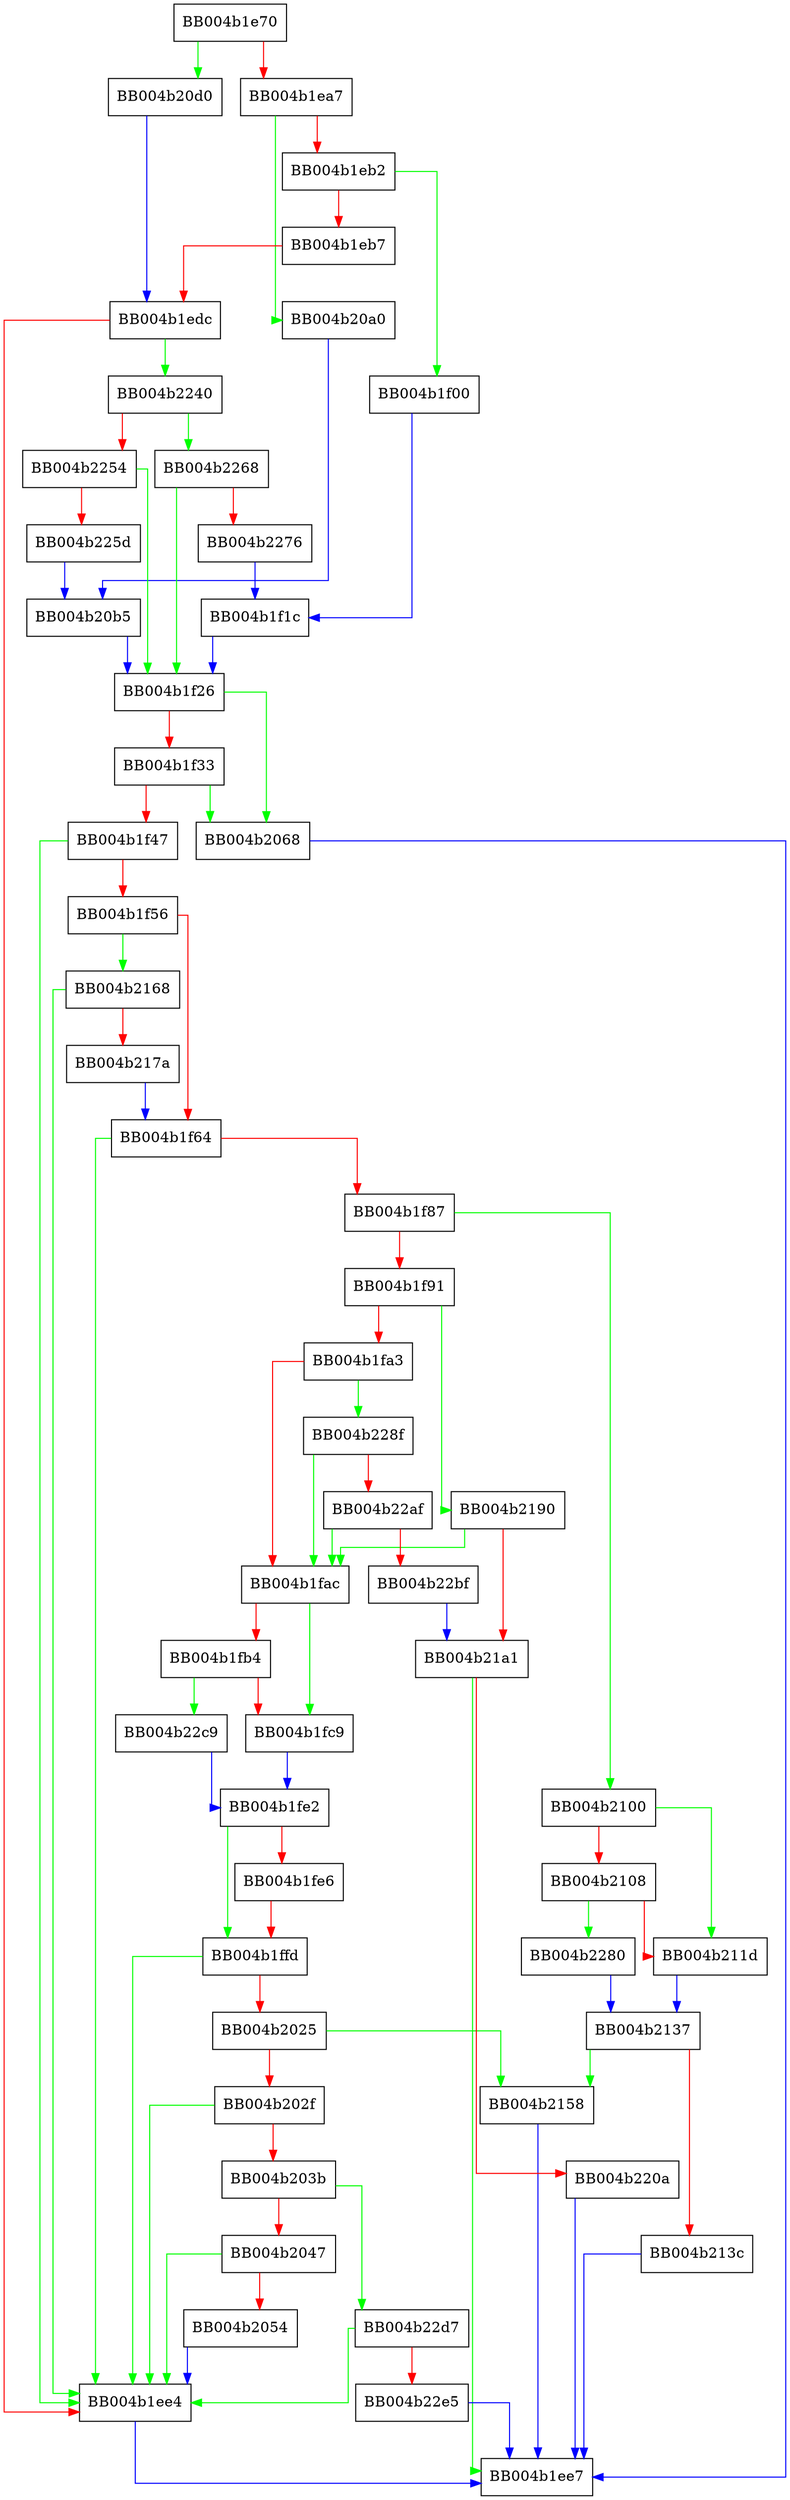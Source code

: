 digraph ossl_quic_peek {
  node [shape="box"];
  graph [splines=ortho];
  BB004b1e70 -> BB004b20d0 [color="green"];
  BB004b1e70 -> BB004b1ea7 [color="red"];
  BB004b1ea7 -> BB004b20a0 [color="green"];
  BB004b1ea7 -> BB004b1eb2 [color="red"];
  BB004b1eb2 -> BB004b1f00 [color="green"];
  BB004b1eb2 -> BB004b1eb7 [color="red"];
  BB004b1eb7 -> BB004b1edc [color="red"];
  BB004b1edc -> BB004b2240 [color="green"];
  BB004b1edc -> BB004b1ee4 [color="red"];
  BB004b1ee4 -> BB004b1ee7 [color="blue"];
  BB004b1f00 -> BB004b1f1c [color="blue"];
  BB004b1f1c -> BB004b1f26 [color="blue"];
  BB004b1f26 -> BB004b2068 [color="green"];
  BB004b1f26 -> BB004b1f33 [color="red"];
  BB004b1f33 -> BB004b2068 [color="green"];
  BB004b1f33 -> BB004b1f47 [color="red"];
  BB004b1f47 -> BB004b1ee4 [color="green"];
  BB004b1f47 -> BB004b1f56 [color="red"];
  BB004b1f56 -> BB004b2168 [color="green"];
  BB004b1f56 -> BB004b1f64 [color="red"];
  BB004b1f64 -> BB004b1ee4 [color="green"];
  BB004b1f64 -> BB004b1f87 [color="red"];
  BB004b1f87 -> BB004b2100 [color="green"];
  BB004b1f87 -> BB004b1f91 [color="red"];
  BB004b1f91 -> BB004b2190 [color="green"];
  BB004b1f91 -> BB004b1fa3 [color="red"];
  BB004b1fa3 -> BB004b228f [color="green"];
  BB004b1fa3 -> BB004b1fac [color="red"];
  BB004b1fac -> BB004b1fc9 [color="green"];
  BB004b1fac -> BB004b1fb4 [color="red"];
  BB004b1fb4 -> BB004b22c9 [color="green"];
  BB004b1fb4 -> BB004b1fc9 [color="red"];
  BB004b1fc9 -> BB004b1fe2 [color="blue"];
  BB004b1fe2 -> BB004b1ffd [color="green"];
  BB004b1fe2 -> BB004b1fe6 [color="red"];
  BB004b1fe6 -> BB004b1ffd [color="red"];
  BB004b1ffd -> BB004b1ee4 [color="green"];
  BB004b1ffd -> BB004b2025 [color="red"];
  BB004b2025 -> BB004b2158 [color="green"];
  BB004b2025 -> BB004b202f [color="red"];
  BB004b202f -> BB004b1ee4 [color="green"];
  BB004b202f -> BB004b203b [color="red"];
  BB004b203b -> BB004b22d7 [color="green"];
  BB004b203b -> BB004b2047 [color="red"];
  BB004b2047 -> BB004b1ee4 [color="green"];
  BB004b2047 -> BB004b2054 [color="red"];
  BB004b2054 -> BB004b1ee4 [color="blue"];
  BB004b2068 -> BB004b1ee7 [color="blue"];
  BB004b20a0 -> BB004b20b5 [color="blue"];
  BB004b20b5 -> BB004b1f26 [color="blue"];
  BB004b20d0 -> BB004b1edc [color="blue"];
  BB004b2100 -> BB004b211d [color="green"];
  BB004b2100 -> BB004b2108 [color="red"];
  BB004b2108 -> BB004b2280 [color="green"];
  BB004b2108 -> BB004b211d [color="red"];
  BB004b211d -> BB004b2137 [color="blue"];
  BB004b2137 -> BB004b2158 [color="green"];
  BB004b2137 -> BB004b213c [color="red"];
  BB004b213c -> BB004b1ee7 [color="blue"];
  BB004b2158 -> BB004b1ee7 [color="blue"];
  BB004b2168 -> BB004b1ee4 [color="green"];
  BB004b2168 -> BB004b217a [color="red"];
  BB004b217a -> BB004b1f64 [color="blue"];
  BB004b2190 -> BB004b1fac [color="green"];
  BB004b2190 -> BB004b21a1 [color="red"];
  BB004b21a1 -> BB004b1ee7 [color="green"];
  BB004b21a1 -> BB004b220a [color="red"];
  BB004b220a -> BB004b1ee7 [color="blue"];
  BB004b2240 -> BB004b2268 [color="green"];
  BB004b2240 -> BB004b2254 [color="red"];
  BB004b2254 -> BB004b1f26 [color="green"];
  BB004b2254 -> BB004b225d [color="red"];
  BB004b225d -> BB004b20b5 [color="blue"];
  BB004b2268 -> BB004b1f26 [color="green"];
  BB004b2268 -> BB004b2276 [color="red"];
  BB004b2276 -> BB004b1f1c [color="blue"];
  BB004b2280 -> BB004b2137 [color="blue"];
  BB004b228f -> BB004b1fac [color="green"];
  BB004b228f -> BB004b22af [color="red"];
  BB004b22af -> BB004b1fac [color="green"];
  BB004b22af -> BB004b22bf [color="red"];
  BB004b22bf -> BB004b21a1 [color="blue"];
  BB004b22c9 -> BB004b1fe2 [color="blue"];
  BB004b22d7 -> BB004b1ee4 [color="green"];
  BB004b22d7 -> BB004b22e5 [color="red"];
  BB004b22e5 -> BB004b1ee7 [color="blue"];
}